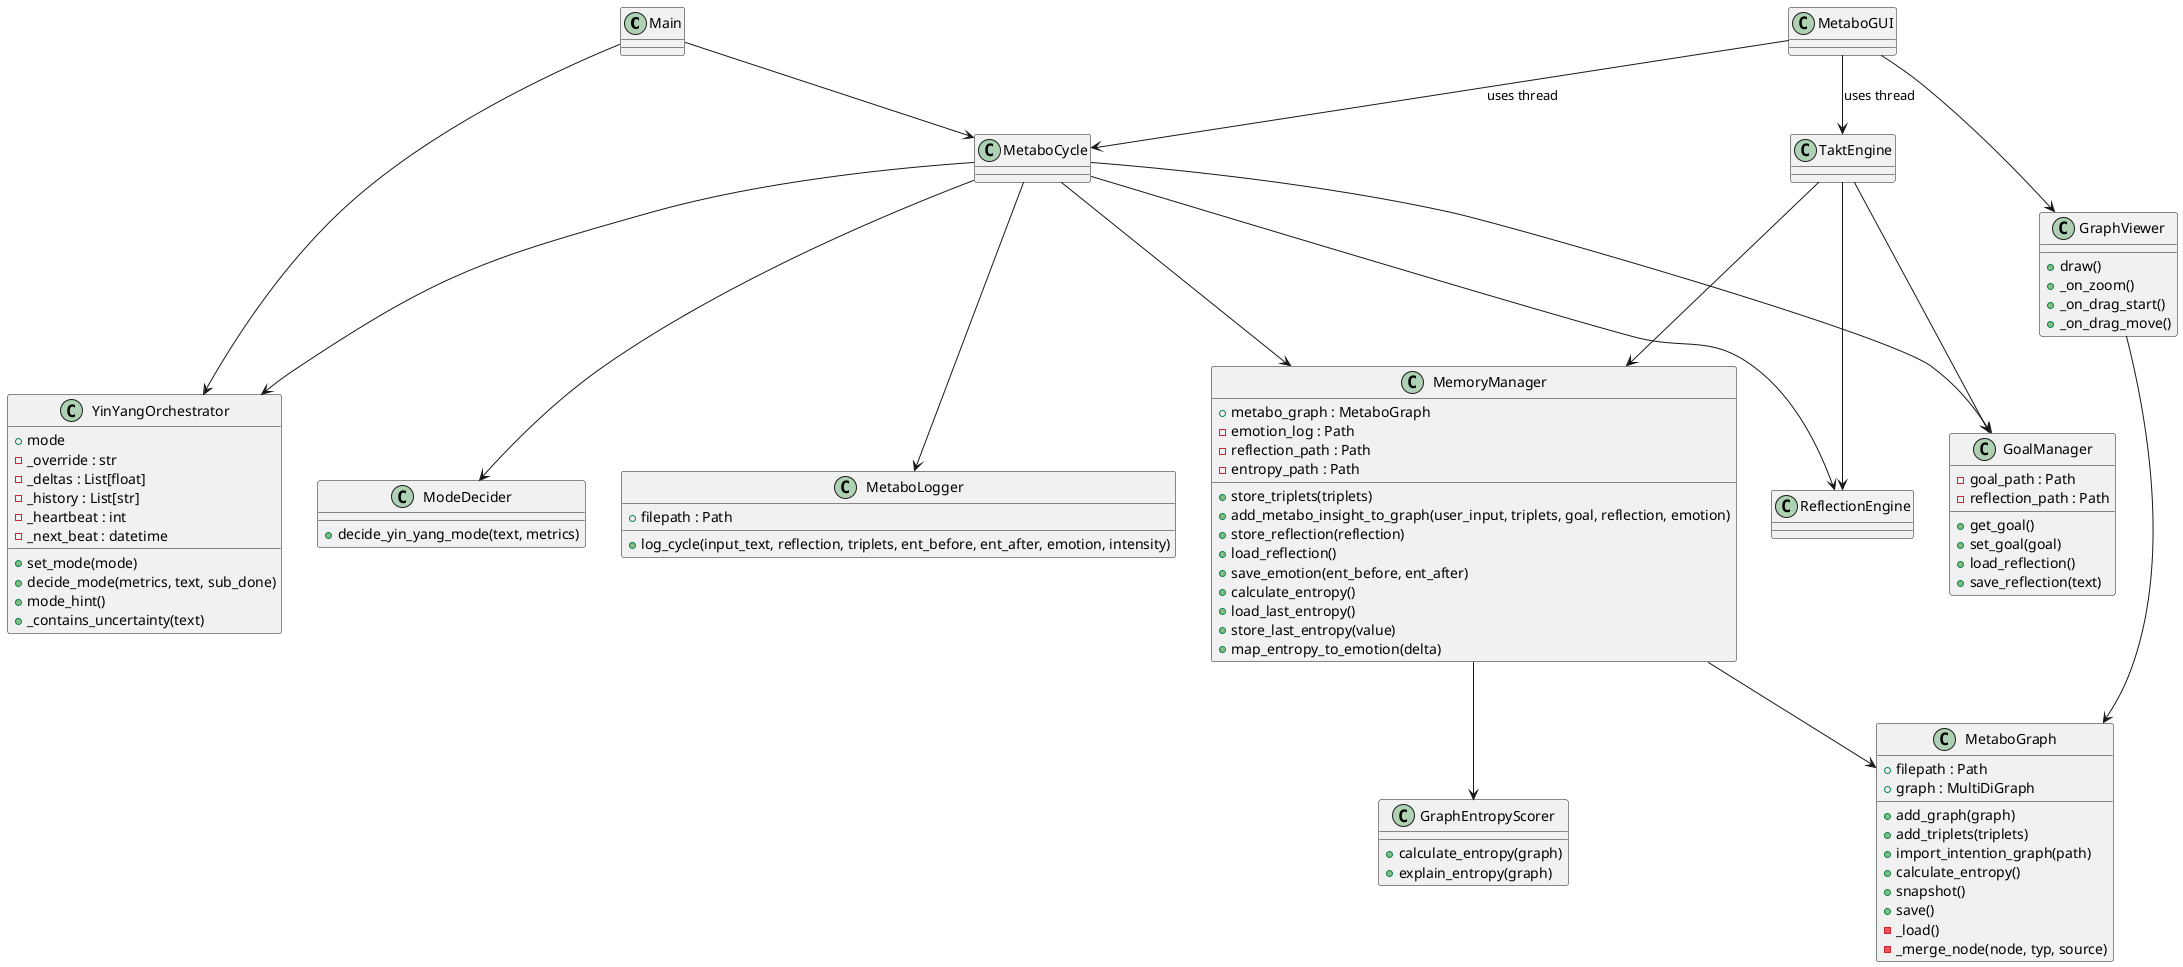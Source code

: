 @startuml
'/' Updated after adding requirements.txt
class Main
class MetaboCycle
class GoalManager {
  -goal_path : Path
  -reflection_path : Path
  +get_goal()
  +set_goal(goal)
  +load_reflection()
  +save_reflection(text)
}
class MemoryManager {
  +metabo_graph : MetaboGraph
  -emotion_log : Path
  -reflection_path : Path
  -entropy_path : Path
  +store_triplets(triplets)
  +add_metabo_insight_to_graph(user_input, triplets, goal, reflection, emotion)
  +store_reflection(reflection)
  +load_reflection()
  +save_emotion(ent_before, ent_after)
  +calculate_entropy()
  +load_last_entropy()
  +store_last_entropy(value)
  +map_entropy_to_emotion(delta)
}
class ReflectionEngine
class TaktEngine
class YinYangOrchestrator {
  +mode
  -_override : str
  -_deltas : List[float]
  -_history : List[str]
  -_heartbeat : int
  -_next_beat : datetime
  +set_mode(mode)
  +decide_mode(metrics, text, sub_done)
  +mode_hint()
  +_contains_uncertainty(text)
}
class ModeDecider {
  +decide_yin_yang_mode(text, metrics)
}
class MetaboGUI
class GraphViewer {
  +draw()
  +_on_zoom()
  +_on_drag_start()
  +_on_drag_move()
}
class GraphEntropyScorer {
  +calculate_entropy(graph)
  +explain_entropy(graph)
}
class MetaboGraph {
  +filepath : Path
  +graph : MultiDiGraph
  +add_graph(graph)
  +add_triplets(triplets)
  +import_intention_graph(path)
  +calculate_entropy()
  +snapshot()
  +save()
  -_load()
  -_merge_node(node, typ, source)
}
class MetaboLogger {
  +filepath : Path
  +log_cycle(input_text, reflection, triplets, ent_before, ent_after, emotion, intensity)
}

Main --> MetaboCycle
MetaboCycle --> GoalManager
MetaboCycle --> MemoryManager
MetaboCycle --> ReflectionEngine
MetaboCycle --> YinYangOrchestrator
MetaboCycle --> ModeDecider
MemoryManager --> MetaboGraph
TaktEngine --> MemoryManager
TaktEngine --> GoalManager
TaktEngine --> ReflectionEngine
Main --> YinYangOrchestrator
MetaboGUI --> MetaboCycle : uses thread
MetaboGUI --> TaktEngine : uses thread
MetaboGUI --> GraphViewer
MemoryManager --> GraphEntropyScorer
GraphViewer --> MetaboGraph
MetaboCycle --> MetaboLogger
@enduml
